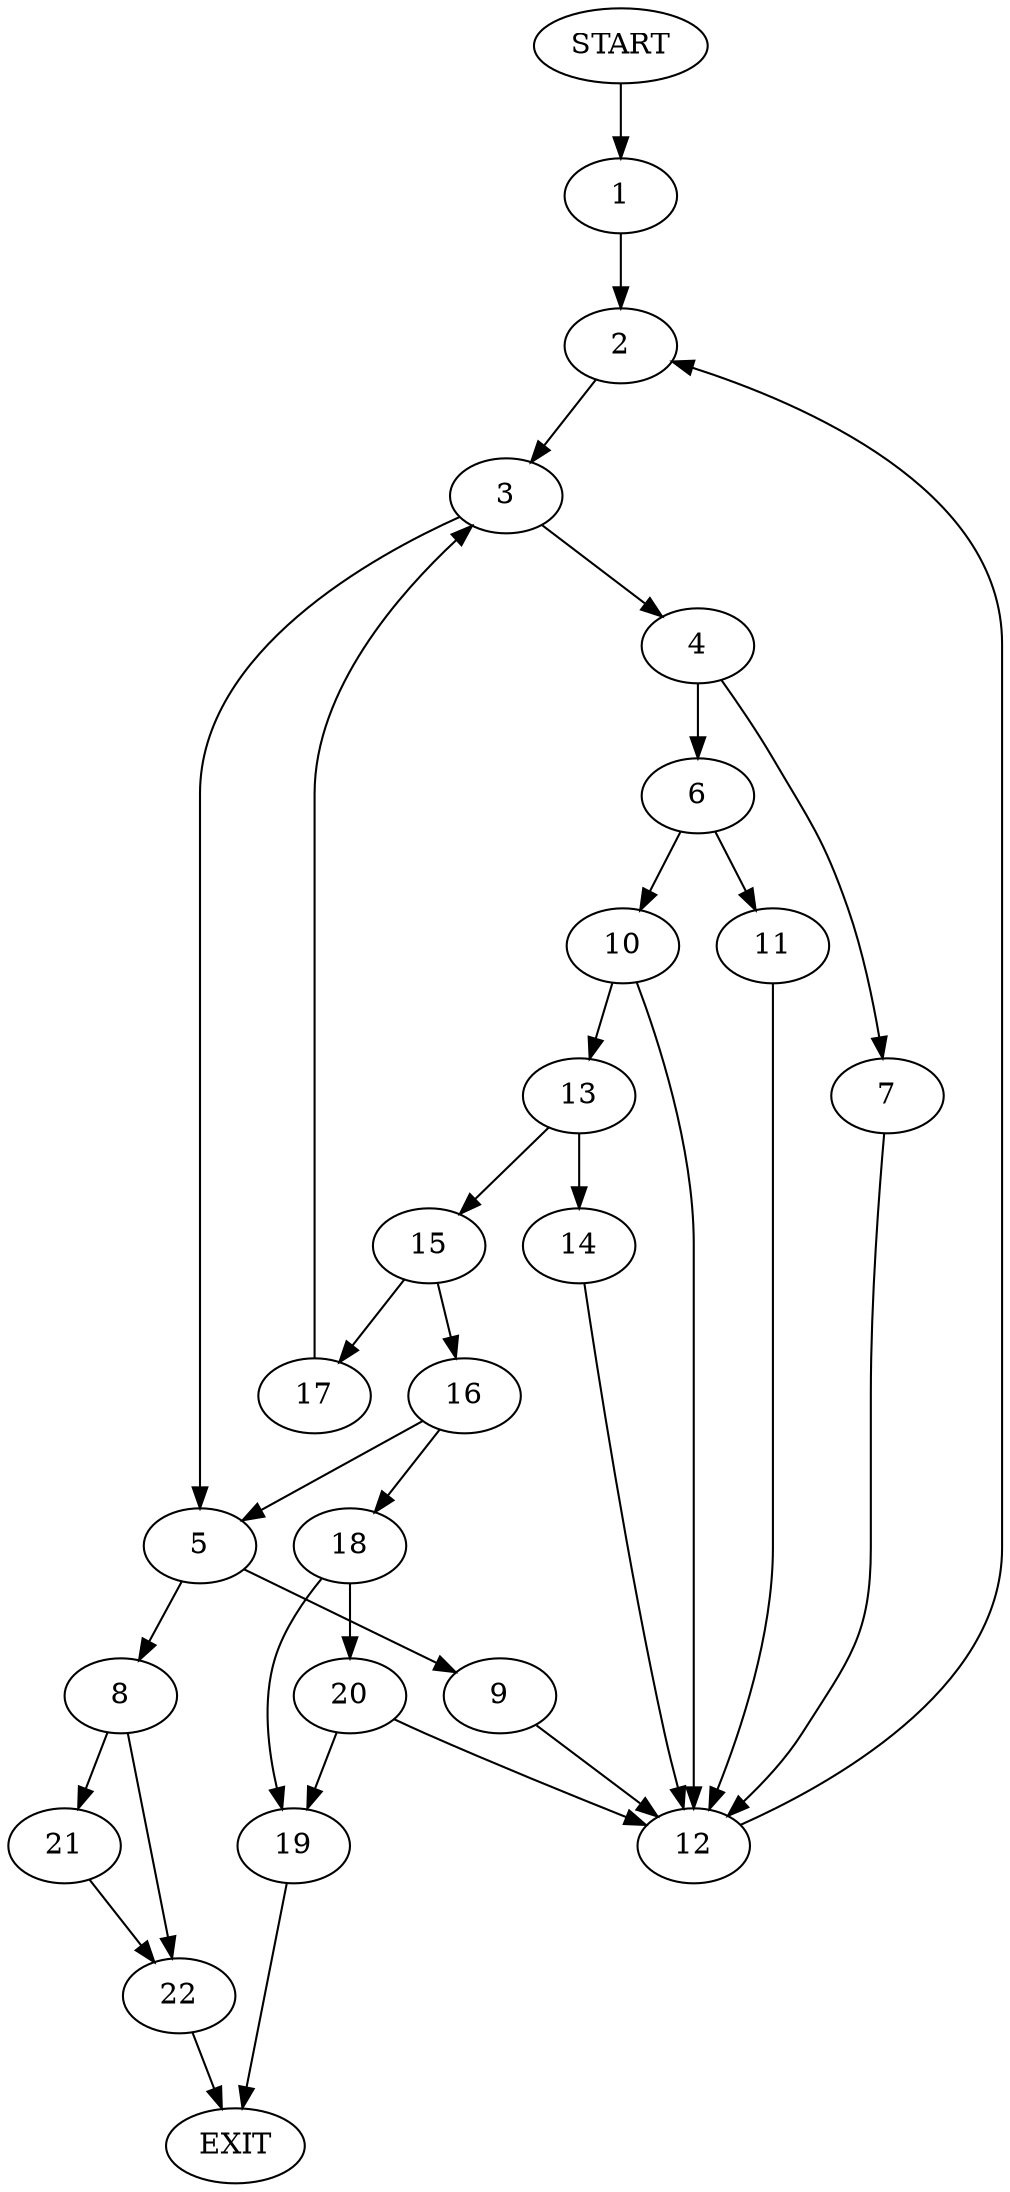 digraph {
0 [label="START"]
23 [label="EXIT"]
0 -> 1
1 -> 2
2 -> 3
3 -> 4
3 -> 5
4 -> 6
4 -> 7
5 -> 8
5 -> 9
6 -> 10
6 -> 11
7 -> 12
12 -> 2
10 -> 13
10 -> 12
11 -> 12
13 -> 14
13 -> 15
14 -> 12
15 -> 16
15 -> 17
16 -> 18
16 -> 5
17 -> 3
18 -> 19
18 -> 20
20 -> 19
20 -> 12
19 -> 23
9 -> 12
8 -> 21
8 -> 22
22 -> 23
21 -> 22
}
